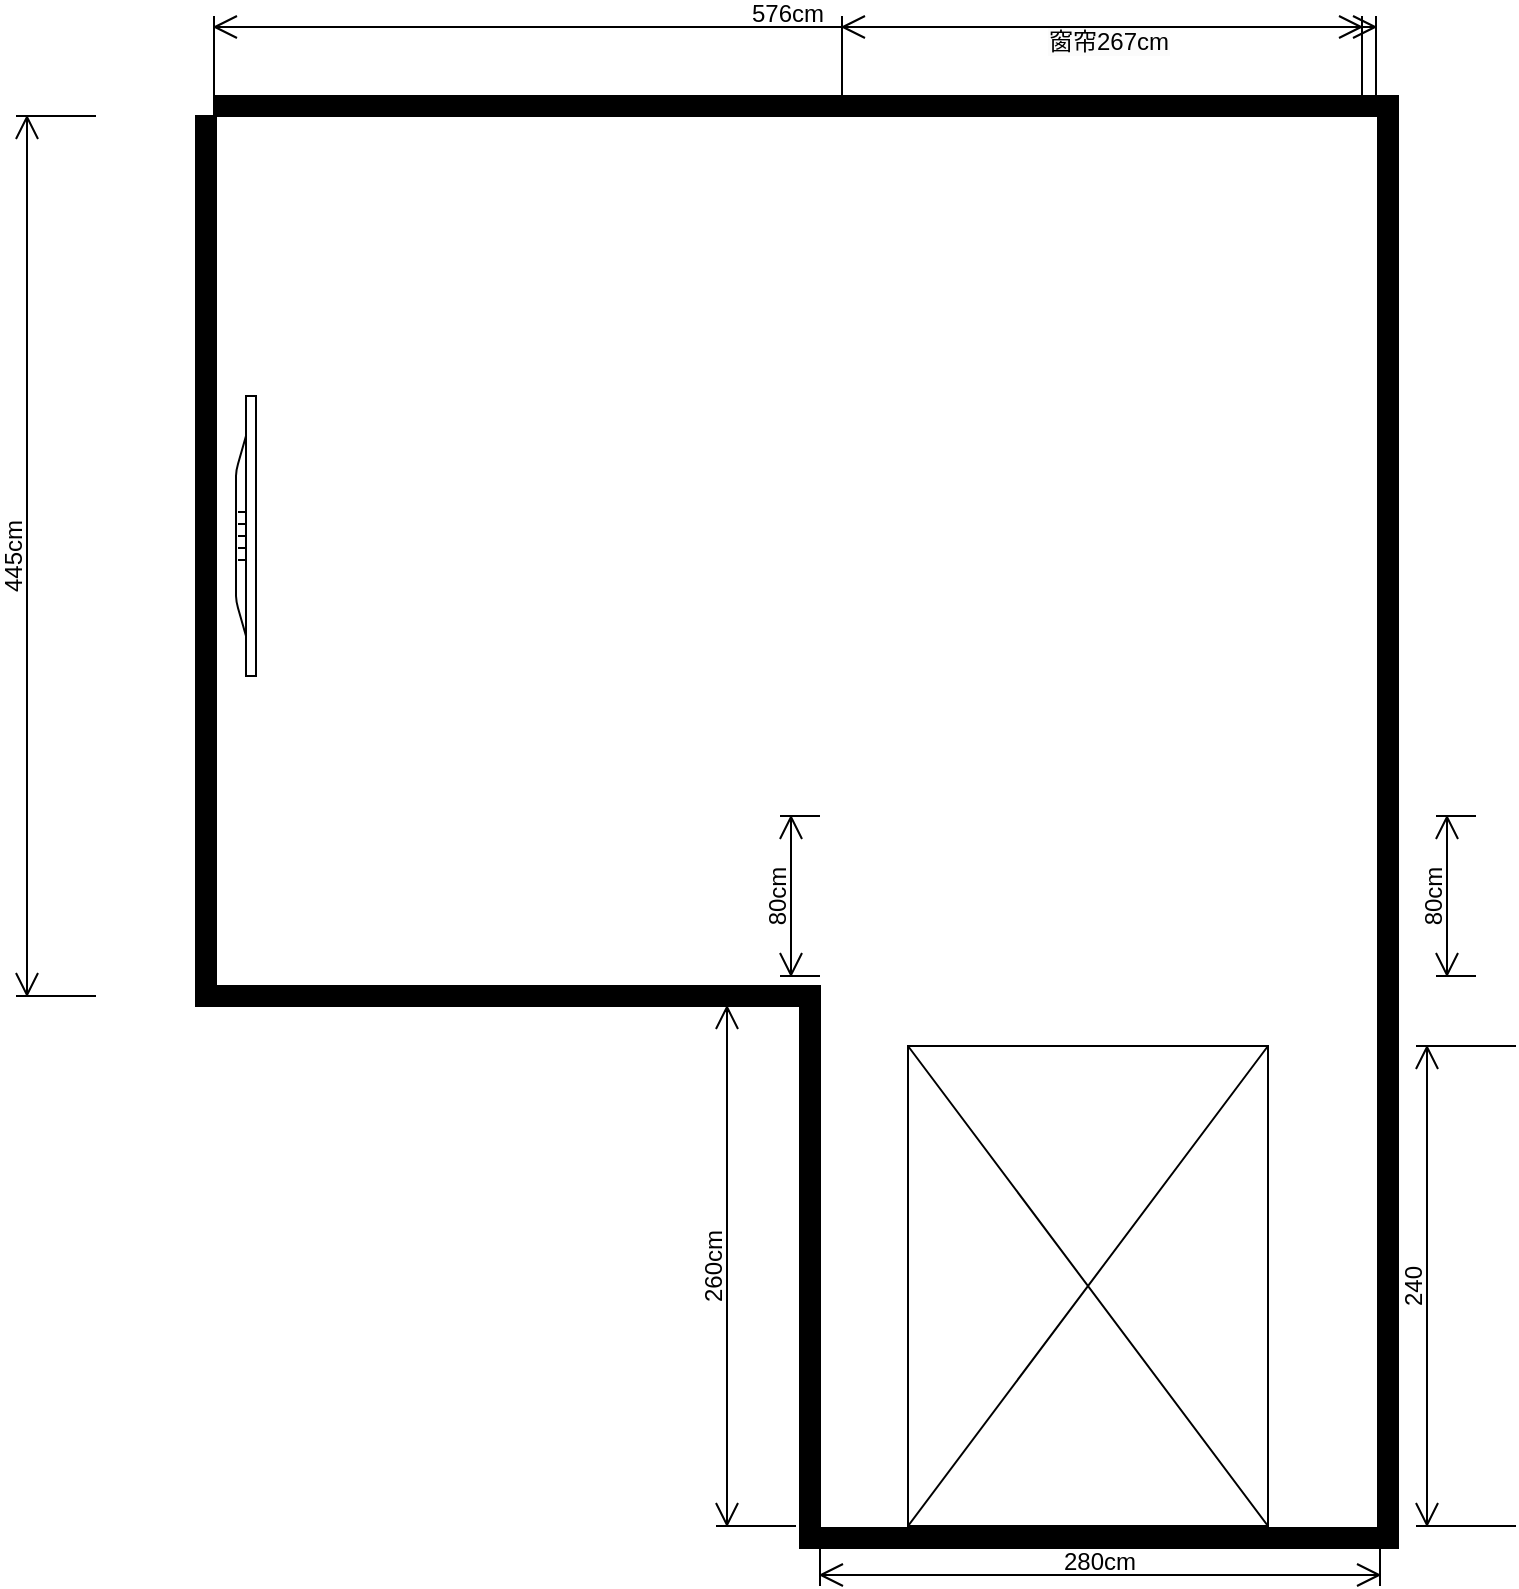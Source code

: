 <mxfile version="26.0.11">
  <diagram name="第 1 页" id="sxD4nlqV_mKAmoMYz5X_">
    <mxGraphModel dx="1434" dy="738" grid="1" gridSize="10" guides="1" tooltips="1" connect="1" arrows="1" fold="1" page="1" pageScale="1" pageWidth="1200" pageHeight="1920" math="0" shadow="0">
      <root>
        <mxCell id="0" />
        <mxCell id="1" parent="0" />
        <mxCell id="M1oXnh_6FqIk_pS5uYmb-29" value="" style="verticalLabelPosition=bottom;html=1;verticalAlign=top;align=center;shape=mxgraph.floorplan.wallCorner;fillColor=strokeColor;direction=north" parent="1" vertex="1">
          <mxGeometry x="270" y="250" width="312" height="445" as="geometry" />
        </mxCell>
        <mxCell id="M1oXnh_6FqIk_pS5uYmb-30" value="" style="verticalLabelPosition=bottom;html=1;verticalAlign=top;align=center;shape=mxgraph.floorplan.wallCorner;fillColor=strokeColor;direction=south;" parent="1" vertex="1">
          <mxGeometry x="279" y="240" width="592" height="726" as="geometry" />
        </mxCell>
        <mxCell id="M1oXnh_6FqIk_pS5uYmb-33" value="" style="verticalLabelPosition=bottom;html=1;verticalAlign=top;align=center;shape=mxgraph.floorplan.wallCorner;fillColor=strokeColor;direction=north;" parent="1" vertex="1">
          <mxGeometry x="572" y="690" width="288" height="276" as="geometry" />
        </mxCell>
        <mxCell id="M1oXnh_6FqIk_pS5uYmb-35" value="280cm" style="shape=dimension;whiteSpace=wrap;html=1;align=center;points=[];verticalAlign=bottom;spacingBottom=3;labelBackgroundColor=none;" parent="1" vertex="1">
          <mxGeometry x="582" y="945" width="280" height="40" as="geometry" />
        </mxCell>
        <mxCell id="M1oXnh_6FqIk_pS5uYmb-36" value="576cm" style="shape=dimension;direction=west;whiteSpace=wrap;html=1;align=center;points=[];verticalAlign=top;spacingTop=-15;labelBackgroundColor=none;" parent="1" vertex="1">
          <mxGeometry x="279" y="200" width="574" height="40" as="geometry" />
        </mxCell>
        <mxCell id="M1oXnh_6FqIk_pS5uYmb-38" value="445cm" style="shape=dimension;direction=south;whiteSpace=wrap;html=1;align=center;points=[];verticalAlign=top;labelBackgroundColor=none;horizontal=0;spacingTop=-15;" parent="1" vertex="1">
          <mxGeometry x="180" y="250" width="40" height="440" as="geometry" />
        </mxCell>
        <mxCell id="M1oXnh_6FqIk_pS5uYmb-39" value="260cm" style="shape=dimension;direction=south;whiteSpace=wrap;html=1;align=center;points=[];verticalAlign=top;labelBackgroundColor=none;horizontal=0;spacingTop=-15;" parent="1" vertex="1">
          <mxGeometry x="530" y="695" width="40" height="260" as="geometry" />
        </mxCell>
        <mxCell id="M1oXnh_6FqIk_pS5uYmb-40" value="" style="verticalLabelPosition=bottom;html=1;verticalAlign=top;align=center;shape=mxgraph.floorplan.flat_tv;direction=north;" parent="1" vertex="1">
          <mxGeometry x="290" y="390" width="10" height="140" as="geometry" />
        </mxCell>
        <mxCell id="M1oXnh_6FqIk_pS5uYmb-43" value="&#xa;&lt;span style=&quot;color: rgb(0, 0, 0); font-family: Helvetica; font-size: 12px; font-style: normal; font-variant-ligatures: normal; font-variant-caps: normal; font-weight: 400; letter-spacing: normal; orphans: 2; text-align: center; text-indent: 0px; text-transform: none; widows: 2; word-spacing: 0px; -webkit-text-stroke-width: 0px; white-space: normal; background-color: rgb(251, 251, 251); text-decoration-thickness: initial; text-decoration-style: initial; text-decoration-color: initial; display: inline !important; float: none;&quot;&gt;窗帘267cm&lt;/span&gt;&#xa;&#xa;" style="shape=dimension;direction=west;whiteSpace=wrap;html=1;align=center;points=[];verticalAlign=top;spacingTop=-15;labelBackgroundColor=none;" parent="1" vertex="1">
          <mxGeometry x="593" y="200" width="267" height="40" as="geometry" />
        </mxCell>
        <mxCell id="M1oXnh_6FqIk_pS5uYmb-50" value="80cm" style="shape=dimension;direction=south;whiteSpace=wrap;html=1;align=center;points=[];verticalAlign=top;labelBackgroundColor=none;horizontal=0;spacingTop=-15;" parent="1" vertex="1">
          <mxGeometry x="890" y="600" width="20" height="80" as="geometry" />
        </mxCell>
        <mxCell id="M1oXnh_6FqIk_pS5uYmb-51" value="" style="verticalLabelPosition=bottom;html=1;verticalAlign=top;align=center;shape=mxgraph.floorplan.elevator;direction=south;" parent="1" vertex="1">
          <mxGeometry x="626" y="715" width="180" height="240" as="geometry" />
        </mxCell>
        <mxCell id="M1oXnh_6FqIk_pS5uYmb-52" value="240" style="shape=dimension;direction=south;whiteSpace=wrap;html=1;align=center;points=[];verticalAlign=top;labelBackgroundColor=none;horizontal=0;spacingTop=-15;" parent="1" vertex="1">
          <mxGeometry x="880" y="715" width="50" height="240" as="geometry" />
        </mxCell>
        <mxCell id="JJXo-O7gXIbM5pAcpRxp-5" value="80cm" style="shape=dimension;direction=south;whiteSpace=wrap;html=1;align=center;points=[];verticalAlign=top;labelBackgroundColor=none;horizontal=0;spacingTop=-15;" vertex="1" parent="1">
          <mxGeometry x="562" y="600" width="20" height="80" as="geometry" />
        </mxCell>
      </root>
    </mxGraphModel>
  </diagram>
</mxfile>
